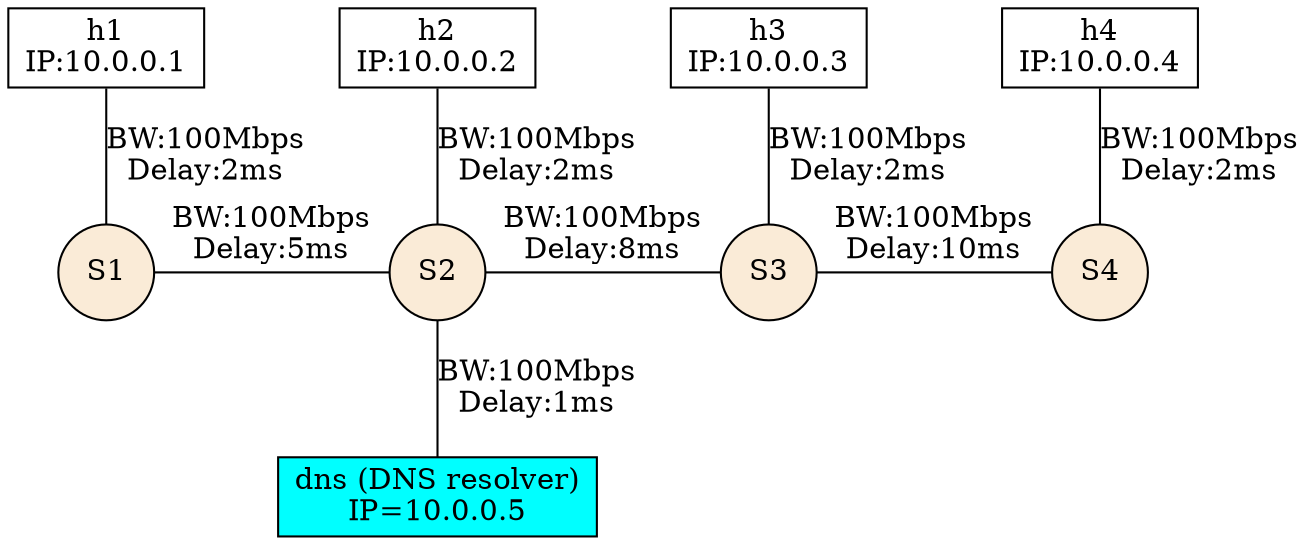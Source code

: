 graph G {

    h1 [label="h1\nIP:10.0.0.1" shape=rect];
    h2 [label="h2\nIP:10.0.0.2" shape=rect];
    h3 [label="h3\nIP:10.0.0.3" shape=rect];
    h4 [label="h4\nIP:10.0.0.4" shape=rect];

    dns [label ="dns (DNS resolver)\nIP=10.0.0.5" shape=rect fillcolor=aqua style=filled]

    s1 [label="S1" shape=circle style=filled fillcolor=antiquewhite];
    s2 [label="S2" shape=circle style=filled fillcolor=antiquewhite];
    s3 [label="S3" shape=circle style=filled fillcolor=antiquewhite];
    s4 [label="S4" shape=circle style=filled fillcolor=antiquewhite];

    h1--s1 [label="BW:100Mbps\nDelay:2ms"]
    h2--s2 [label="BW:100Mbps\nDelay:2ms"]
    h3--s3 [label="BW:100Mbps\nDelay:2ms"]
    h4--s4 [label="BW:100Mbps\nDelay:2ms"]

    s2--dns [label="BW:100Mbps\nDelay:1ms"]

    s1--s2 [label="BW:100Mbps\nDelay:5ms"]
    s2--s3 [label="BW:100Mbps\nDelay:8ms"]
    s3--s4 [label="BW:100Mbps\nDelay:10ms"]

    { rank=same; s1 s2 s3 s4};

}
